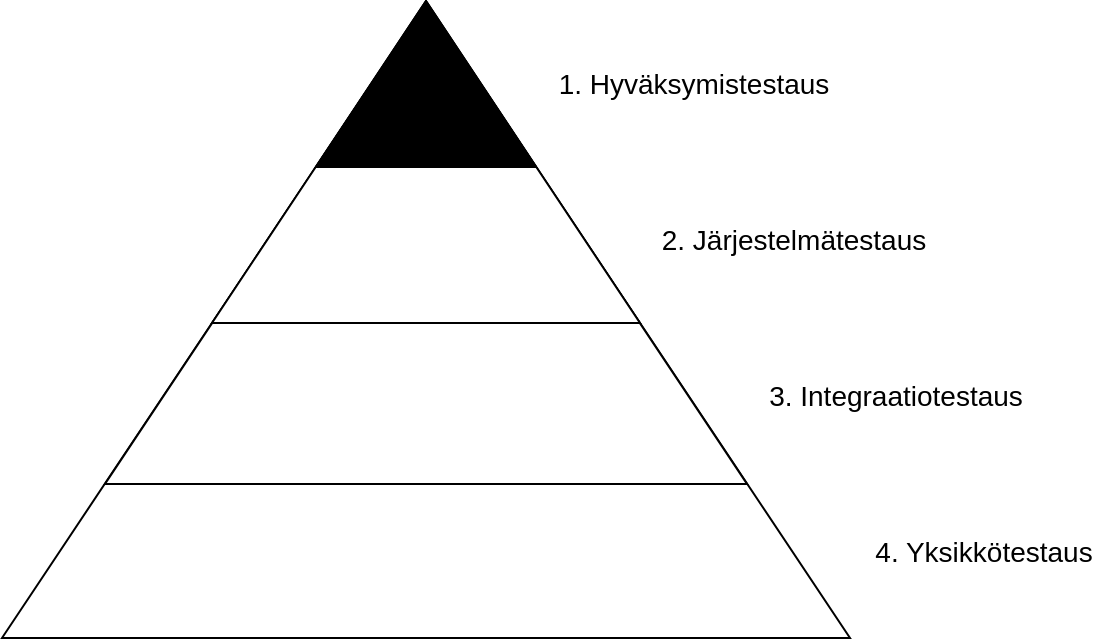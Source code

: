 <mxfile version="12.2.6" type="device" pages="1"><diagram id="1KQd62yjGxyvI0Tut5Wb" name="Page-1"><mxGraphModel dx="2377" dy="1381" grid="1" gridSize="10" guides="1" tooltips="1" connect="1" arrows="1" fold="1" page="1" pageScale="1" pageWidth="827" pageHeight="1169" math="0" shadow="0"><root><mxCell id="0"/><mxCell id="1" parent="0"/><mxCell id="6XybNIr2MPGQ9ZyHj4vJ-1" value="" style="triangle;whiteSpace=wrap;html=1;rotation=-90;" vertex="1" parent="1"><mxGeometry x="70" y="-30" width="318" height="424" as="geometry"/></mxCell><mxCell id="6XybNIr2MPGQ9ZyHj4vJ-4" value="" style="triangle;whiteSpace=wrap;html=1;rotation=-90;" vertex="1" parent="1"><mxGeometry x="108.5" y="-17" width="241" height="321" as="geometry"/></mxCell><mxCell id="6XybNIr2MPGQ9ZyHj4vJ-5" value="" style="triangle;whiteSpace=wrap;html=1;rotation=-90;" vertex="1" parent="1"><mxGeometry x="148.5" y="-4" width="161" height="214" as="geometry"/></mxCell><mxCell id="6XybNIr2MPGQ9ZyHj4vJ-8" value="" style="triangle;whiteSpace=wrap;html=1;rotation=-90;fillColor=#000000;" vertex="1" parent="1"><mxGeometry x="187.5" y="9" width="83" height="110" as="geometry"/></mxCell><mxCell id="6XybNIr2MPGQ9ZyHj4vJ-9" value="&lt;div style=&quot;font-size: 14px;&quot;&gt;1. Hyväksymistestaus&lt;/div&gt;" style="text;html=1;strokeColor=none;fillColor=none;align=center;verticalAlign=middle;whiteSpace=wrap;rounded=0;fontSize=14;" vertex="1" parent="1"><mxGeometry x="290" y="54" width="146" height="20" as="geometry"/></mxCell><mxCell id="6XybNIr2MPGQ9ZyHj4vJ-10" value="2. Järjestelmätestaus" style="text;html=1;strokeColor=none;fillColor=none;align=center;verticalAlign=middle;whiteSpace=wrap;rounded=0;fontSize=14;" vertex="1" parent="1"><mxGeometry x="340" y="132" width="146" height="20" as="geometry"/></mxCell><mxCell id="6XybNIr2MPGQ9ZyHj4vJ-11" value="&lt;div style=&quot;font-size: 14px;&quot;&gt;3. Integraatiotestaus&lt;/div&gt;" style="text;html=1;strokeColor=none;fillColor=none;align=center;verticalAlign=middle;whiteSpace=wrap;rounded=0;fontSize=14;" vertex="1" parent="1"><mxGeometry x="396" y="210" width="136" height="20" as="geometry"/></mxCell><mxCell id="6XybNIr2MPGQ9ZyHj4vJ-12" value="4. Yksikkötestaus" style="text;html=1;strokeColor=none;fillColor=none;align=center;verticalAlign=middle;whiteSpace=wrap;rounded=0;fontSize=14;" vertex="1" parent="1"><mxGeometry x="450" y="288" width="116" height="20" as="geometry"/></mxCell></root></mxGraphModel></diagram></mxfile>
